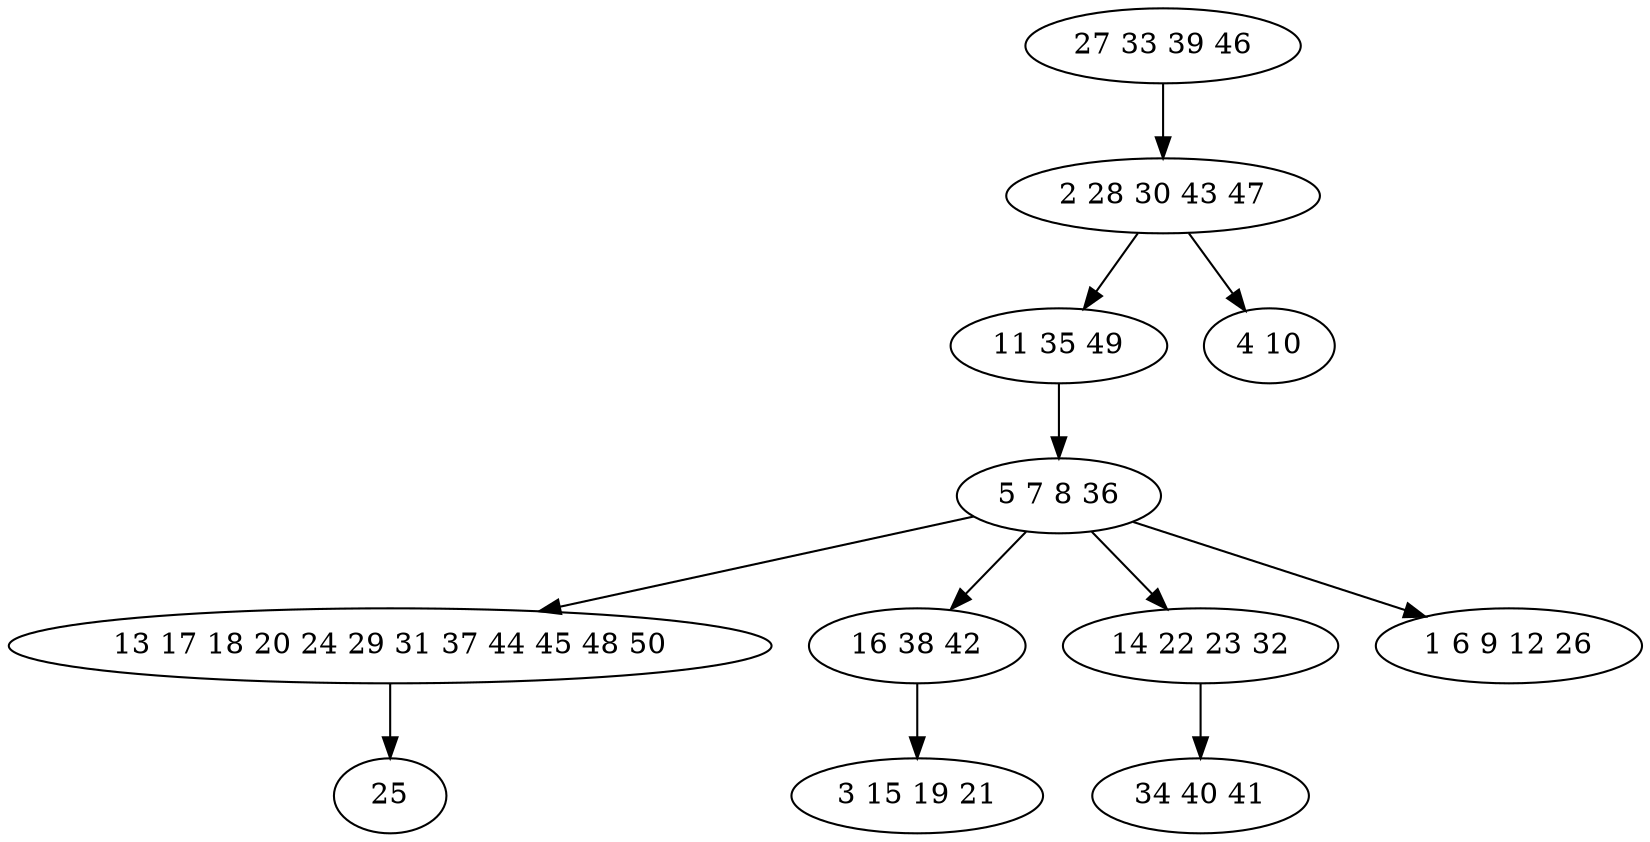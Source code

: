 digraph true_tree {
	"0" -> "1"
	"1" -> "2"
	"2" -> "3"
	"3" -> "4"
	"3" -> "5"
	"1" -> "6"
	"5" -> "7"
	"3" -> "8"
	"8" -> "9"
	"3" -> "10"
	"4" -> "11"
	"0" [label="27 33 39 46"];
	"1" [label="2 28 30 43 47"];
	"2" [label="11 35 49"];
	"3" [label="5 7 8 36"];
	"4" [label="13 17 18 20 24 29 31 37 44 45 48 50"];
	"5" [label="16 38 42"];
	"6" [label="4 10"];
	"7" [label="3 15 19 21"];
	"8" [label="14 22 23 32"];
	"9" [label="34 40 41"];
	"10" [label="1 6 9 12 26"];
	"11" [label="25"];
}
